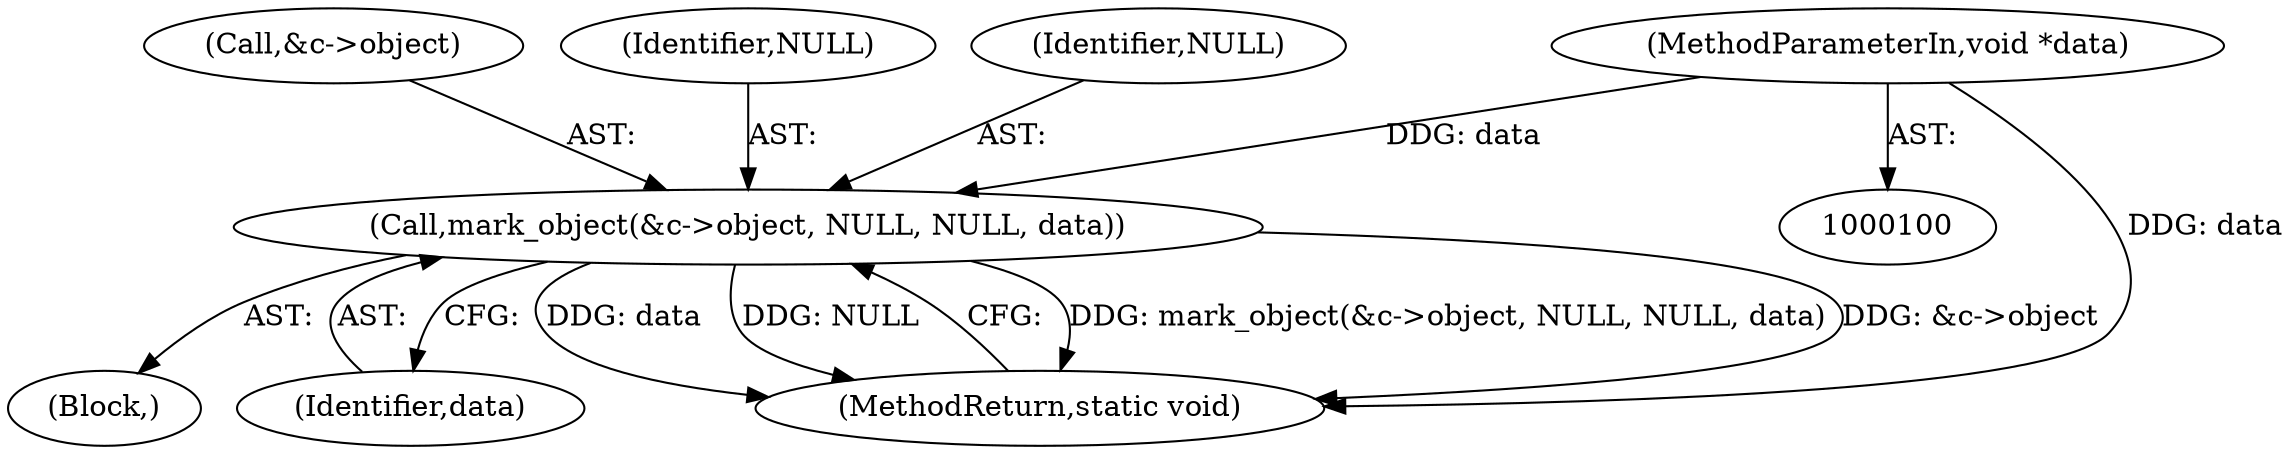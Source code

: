 digraph "1_git_de1e67d0703894cb6ea782e36abb63976ab07e60_9@pointer" {
"1000104" [label="(Call,mark_object(&c->object, NULL, NULL, data))"];
"1000102" [label="(MethodParameterIn,void *data)"];
"1000104" [label="(Call,mark_object(&c->object, NULL, NULL, data))"];
"1000105" [label="(Call,&c->object)"];
"1000110" [label="(Identifier,NULL)"];
"1000111" [label="(Identifier,data)"];
"1000103" [label="(Block,)"];
"1000102" [label="(MethodParameterIn,void *data)"];
"1000109" [label="(Identifier,NULL)"];
"1000112" [label="(MethodReturn,static void)"];
"1000104" -> "1000103"  [label="AST: "];
"1000104" -> "1000111"  [label="CFG: "];
"1000105" -> "1000104"  [label="AST: "];
"1000109" -> "1000104"  [label="AST: "];
"1000110" -> "1000104"  [label="AST: "];
"1000111" -> "1000104"  [label="AST: "];
"1000112" -> "1000104"  [label="CFG: "];
"1000104" -> "1000112"  [label="DDG: mark_object(&c->object, NULL, NULL, data)"];
"1000104" -> "1000112"  [label="DDG: &c->object"];
"1000104" -> "1000112"  [label="DDG: data"];
"1000104" -> "1000112"  [label="DDG: NULL"];
"1000102" -> "1000104"  [label="DDG: data"];
"1000102" -> "1000100"  [label="AST: "];
"1000102" -> "1000112"  [label="DDG: data"];
}
